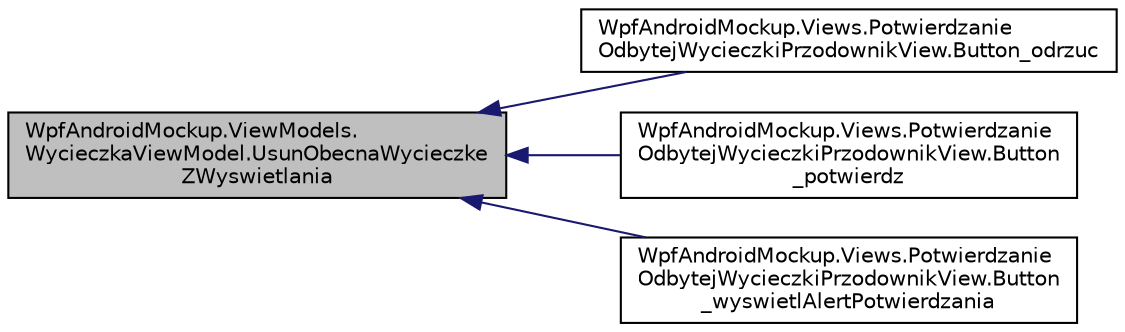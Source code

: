 digraph "WpfAndroidMockup.ViewModels.WycieczkaViewModel.UsunObecnaWycieczkeZWyswietlania"
{
 // INTERACTIVE_SVG=YES
  edge [fontname="Helvetica",fontsize="10",labelfontname="Helvetica",labelfontsize="10"];
  node [fontname="Helvetica",fontsize="10",shape=record];
  rankdir="LR";
  Node48 [label="WpfAndroidMockup.ViewModels.\lWycieczkaViewModel.UsunObecnaWycieczke\lZWyswietlania",height=0.2,width=0.4,color="black", fillcolor="grey75", style="filled", fontcolor="black"];
  Node48 -> Node49 [dir="back",color="midnightblue",fontsize="10",style="solid",fontname="Helvetica"];
  Node49 [label="WpfAndroidMockup.Views.Potwierdzanie\lOdbytejWycieczkiPrzodownikView.Button_odrzuc",height=0.2,width=0.4,color="black", fillcolor="white", style="filled",URL="$class_wpf_android_mockup_1_1_views_1_1_potwierdzanie_odbytej_wycieczki_przodownik_view.html#a442ce1d31e4b93fe2cd4a92a33370815",tooltip="Logika przycisku odpowiedzialnego za odrzucenie wycieczki "];
  Node48 -> Node50 [dir="back",color="midnightblue",fontsize="10",style="solid",fontname="Helvetica"];
  Node50 [label="WpfAndroidMockup.Views.Potwierdzanie\lOdbytejWycieczkiPrzodownikView.Button\l_potwierdz",height=0.2,width=0.4,color="black", fillcolor="white", style="filled",URL="$class_wpf_android_mockup_1_1_views_1_1_potwierdzanie_odbytej_wycieczki_przodownik_view.html#a145ca904e0ab6e5c6dd7fcead22e4b07",tooltip="Logika przycisku odpowiedzialnego za potwierdzanie odbycia wycieczki "];
  Node48 -> Node51 [dir="back",color="midnightblue",fontsize="10",style="solid",fontname="Helvetica"];
  Node51 [label="WpfAndroidMockup.Views.Potwierdzanie\lOdbytejWycieczkiPrzodownikView.Button\l_wyswietlAlertPotwierdzania",height=0.2,width=0.4,color="black", fillcolor="white", style="filled",URL="$class_wpf_android_mockup_1_1_views_1_1_potwierdzanie_odbytej_wycieczki_przodownik_view.html#a0365c58274ebf5390c50615c34590fd1",tooltip="Wyświetla okno do potwierdzania wycieczki przez przodownika "];
}
